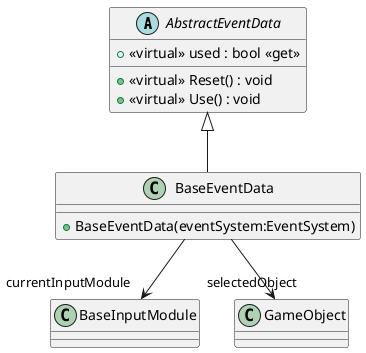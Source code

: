 @startuml
abstract class AbstractEventData {
    + <<virtual>> Reset() : void
    + <<virtual>> Use() : void
    + <<virtual>> used : bool <<get>>
}
class BaseEventData {
    + BaseEventData(eventSystem:EventSystem)
}
AbstractEventData <|-- BaseEventData
BaseEventData --> "currentInputModule" BaseInputModule
BaseEventData --> "selectedObject" GameObject
@enduml
